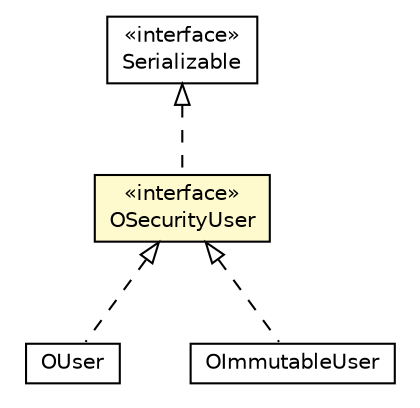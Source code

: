 #!/usr/local/bin/dot
#
# Class diagram 
# Generated by UMLGraph version R5_6-24-gf6e263 (http://www.umlgraph.org/)
#

digraph G {
	edge [fontname="Helvetica",fontsize=10,labelfontname="Helvetica",labelfontsize=10];
	node [fontname="Helvetica",fontsize=10,shape=plaintext];
	nodesep=0.25;
	ranksep=0.5;
	// com.orientechnologies.orient.core.metadata.security.OUser
	c3644049 [label=<<table title="com.orientechnologies.orient.core.metadata.security.OUser" border="0" cellborder="1" cellspacing="0" cellpadding="2" port="p" href="./OUser.html">
		<tr><td><table border="0" cellspacing="0" cellpadding="1">
<tr><td align="center" balign="center"> OUser </td></tr>
		</table></td></tr>
		</table>>, URL="./OUser.html", fontname="Helvetica", fontcolor="black", fontsize=10.0];
	// com.orientechnologies.orient.core.metadata.security.OImmutableUser
	c3644054 [label=<<table title="com.orientechnologies.orient.core.metadata.security.OImmutableUser" border="0" cellborder="1" cellspacing="0" cellpadding="2" port="p" href="./OImmutableUser.html">
		<tr><td><table border="0" cellspacing="0" cellpadding="1">
<tr><td align="center" balign="center"> OImmutableUser </td></tr>
		</table></td></tr>
		</table>>, URL="./OImmutableUser.html", fontname="Helvetica", fontcolor="black", fontsize=10.0];
	// com.orientechnologies.orient.core.metadata.security.OSecurityUser
	c3644055 [label=<<table title="com.orientechnologies.orient.core.metadata.security.OSecurityUser" border="0" cellborder="1" cellspacing="0" cellpadding="2" port="p" bgcolor="lemonChiffon" href="./OSecurityUser.html">
		<tr><td><table border="0" cellspacing="0" cellpadding="1">
<tr><td align="center" balign="center"> &#171;interface&#187; </td></tr>
<tr><td align="center" balign="center"> OSecurityUser </td></tr>
		</table></td></tr>
		</table>>, URL="./OSecurityUser.html", fontname="Helvetica", fontcolor="black", fontsize=10.0];
	//com.orientechnologies.orient.core.metadata.security.OUser implements com.orientechnologies.orient.core.metadata.security.OSecurityUser
	c3644055:p -> c3644049:p [dir=back,arrowtail=empty,style=dashed];
	//com.orientechnologies.orient.core.metadata.security.OImmutableUser implements com.orientechnologies.orient.core.metadata.security.OSecurityUser
	c3644055:p -> c3644054:p [dir=back,arrowtail=empty,style=dashed];
	//com.orientechnologies.orient.core.metadata.security.OSecurityUser implements java.io.Serializable
	c3645723:p -> c3644055:p [dir=back,arrowtail=empty,style=dashed];
	// java.io.Serializable
	c3645723 [label=<<table title="java.io.Serializable" border="0" cellborder="1" cellspacing="0" cellpadding="2" port="p" href="http://java.sun.com/j2se/1.4.2/docs/api/java/io/Serializable.html">
		<tr><td><table border="0" cellspacing="0" cellpadding="1">
<tr><td align="center" balign="center"> &#171;interface&#187; </td></tr>
<tr><td align="center" balign="center"> Serializable </td></tr>
		</table></td></tr>
		</table>>, URL="http://java.sun.com/j2se/1.4.2/docs/api/java/io/Serializable.html", fontname="Helvetica", fontcolor="black", fontsize=10.0];
}

